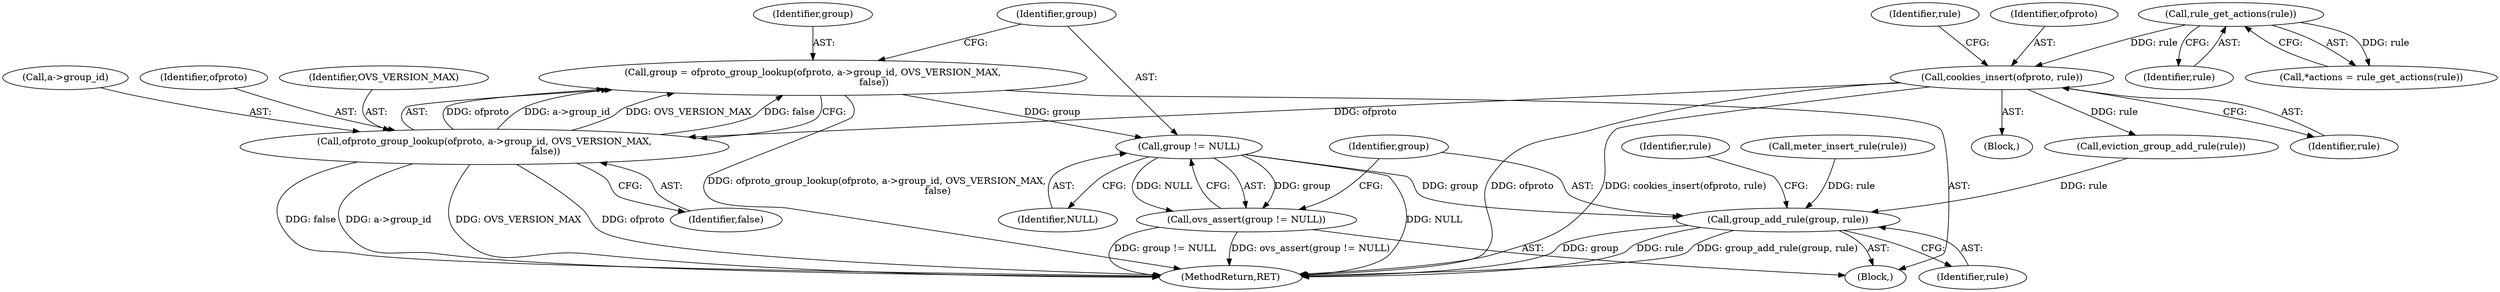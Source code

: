 digraph "0_ovs_0befd1f3745055c32940f5faf9559be6a14395e6@pointer" {
"1000163" [label="(Call,group != NULL)"];
"1000153" [label="(Call,group = ofproto_group_lookup(ofproto, a->group_id, OVS_VERSION_MAX,\n                                         false))"];
"1000155" [label="(Call,ofproto_group_lookup(ofproto, a->group_id, OVS_VERSION_MAX,\n                                         false))"];
"1000133" [label="(Call,cookies_insert(ofproto, rule))"];
"1000107" [label="(Call,rule_get_actions(rule))"];
"1000162" [label="(Call,ovs_assert(group != NULL))"];
"1000166" [label="(Call,group_add_rule(group, rule))"];
"1000108" [label="(Identifier,rule)"];
"1000163" [label="(Call,group != NULL)"];
"1000151" [label="(Block,)"];
"1000157" [label="(Call,a->group_id)"];
"1000136" [label="(Call,eviction_group_add_rule(rule))"];
"1000167" [label="(Identifier,group)"];
"1000166" [label="(Call,group_add_rule(group, rule))"];
"1000174" [label="(MethodReturn,RET)"];
"1000133" [label="(Call,cookies_insert(ofproto, rule))"];
"1000135" [label="(Identifier,rule)"];
"1000137" [label="(Identifier,rule)"];
"1000156" [label="(Identifier,ofproto)"];
"1000168" [label="(Identifier,rule)"];
"1000165" [label="(Identifier,NULL)"];
"1000161" [label="(Identifier,false)"];
"1000107" [label="(Call,rule_get_actions(rule))"];
"1000134" [label="(Identifier,ofproto)"];
"1000155" [label="(Call,ofproto_group_lookup(ofproto, a->group_id, OVS_VERSION_MAX,\n                                         false))"];
"1000171" [label="(Identifier,rule)"];
"1000164" [label="(Identifier,group)"];
"1000162" [label="(Call,ovs_assert(group != NULL))"];
"1000154" [label="(Identifier,group)"];
"1000160" [label="(Identifier,OVS_VERSION_MAX)"];
"1000103" [label="(Block,)"];
"1000143" [label="(Call,meter_insert_rule(rule))"];
"1000153" [label="(Call,group = ofproto_group_lookup(ofproto, a->group_id, OVS_VERSION_MAX,\n                                         false))"];
"1000105" [label="(Call,*actions = rule_get_actions(rule))"];
"1000163" -> "1000162"  [label="AST: "];
"1000163" -> "1000165"  [label="CFG: "];
"1000164" -> "1000163"  [label="AST: "];
"1000165" -> "1000163"  [label="AST: "];
"1000162" -> "1000163"  [label="CFG: "];
"1000163" -> "1000174"  [label="DDG: NULL"];
"1000163" -> "1000162"  [label="DDG: group"];
"1000163" -> "1000162"  [label="DDG: NULL"];
"1000153" -> "1000163"  [label="DDG: group"];
"1000163" -> "1000166"  [label="DDG: group"];
"1000153" -> "1000151"  [label="AST: "];
"1000153" -> "1000155"  [label="CFG: "];
"1000154" -> "1000153"  [label="AST: "];
"1000155" -> "1000153"  [label="AST: "];
"1000164" -> "1000153"  [label="CFG: "];
"1000153" -> "1000174"  [label="DDG: ofproto_group_lookup(ofproto, a->group_id, OVS_VERSION_MAX,\n                                         false)"];
"1000155" -> "1000153"  [label="DDG: ofproto"];
"1000155" -> "1000153"  [label="DDG: a->group_id"];
"1000155" -> "1000153"  [label="DDG: OVS_VERSION_MAX"];
"1000155" -> "1000153"  [label="DDG: false"];
"1000155" -> "1000161"  [label="CFG: "];
"1000156" -> "1000155"  [label="AST: "];
"1000157" -> "1000155"  [label="AST: "];
"1000160" -> "1000155"  [label="AST: "];
"1000161" -> "1000155"  [label="AST: "];
"1000155" -> "1000174"  [label="DDG: a->group_id"];
"1000155" -> "1000174"  [label="DDG: OVS_VERSION_MAX"];
"1000155" -> "1000174"  [label="DDG: ofproto"];
"1000155" -> "1000174"  [label="DDG: false"];
"1000133" -> "1000155"  [label="DDG: ofproto"];
"1000133" -> "1000103"  [label="AST: "];
"1000133" -> "1000135"  [label="CFG: "];
"1000134" -> "1000133"  [label="AST: "];
"1000135" -> "1000133"  [label="AST: "];
"1000137" -> "1000133"  [label="CFG: "];
"1000133" -> "1000174"  [label="DDG: ofproto"];
"1000133" -> "1000174"  [label="DDG: cookies_insert(ofproto, rule)"];
"1000107" -> "1000133"  [label="DDG: rule"];
"1000133" -> "1000136"  [label="DDG: rule"];
"1000107" -> "1000105"  [label="AST: "];
"1000107" -> "1000108"  [label="CFG: "];
"1000108" -> "1000107"  [label="AST: "];
"1000105" -> "1000107"  [label="CFG: "];
"1000107" -> "1000105"  [label="DDG: rule"];
"1000162" -> "1000151"  [label="AST: "];
"1000167" -> "1000162"  [label="CFG: "];
"1000162" -> "1000174"  [label="DDG: group != NULL"];
"1000162" -> "1000174"  [label="DDG: ovs_assert(group != NULL)"];
"1000166" -> "1000151"  [label="AST: "];
"1000166" -> "1000168"  [label="CFG: "];
"1000167" -> "1000166"  [label="AST: "];
"1000168" -> "1000166"  [label="AST: "];
"1000171" -> "1000166"  [label="CFG: "];
"1000166" -> "1000174"  [label="DDG: rule"];
"1000166" -> "1000174"  [label="DDG: group_add_rule(group, rule)"];
"1000166" -> "1000174"  [label="DDG: group"];
"1000143" -> "1000166"  [label="DDG: rule"];
"1000136" -> "1000166"  [label="DDG: rule"];
}
